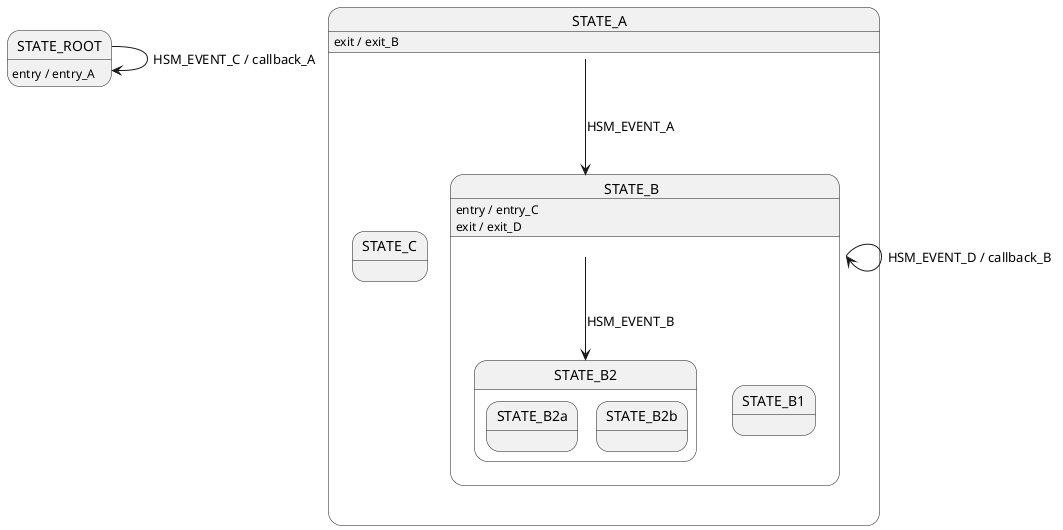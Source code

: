 @startuml hsm.png

STATE STATE_A {
  STATE STATE_B {
    STATE STATE_B1
    STATE STATE_B2 {
      STATE STATE_B2a
      STATE STATE_B2b
    }
  }
  STATE STATE_C
}

STATE_A --> STATE_B: HSM_EVENT_A
STATE_B --> STATE_B2: HSM_EVENT_B

STATE_ROOT --> STATE_ROOT: HSM_EVENT_C / callback_A
STATE_B --> STATE_B: HSM_EVENT_D / callback_B

STATE_ROOT: entry / entry_A
STATE_A: exit / exit_B
STATE_B: entry / entry_C
STATE_B: exit / exit_D

@enduml
